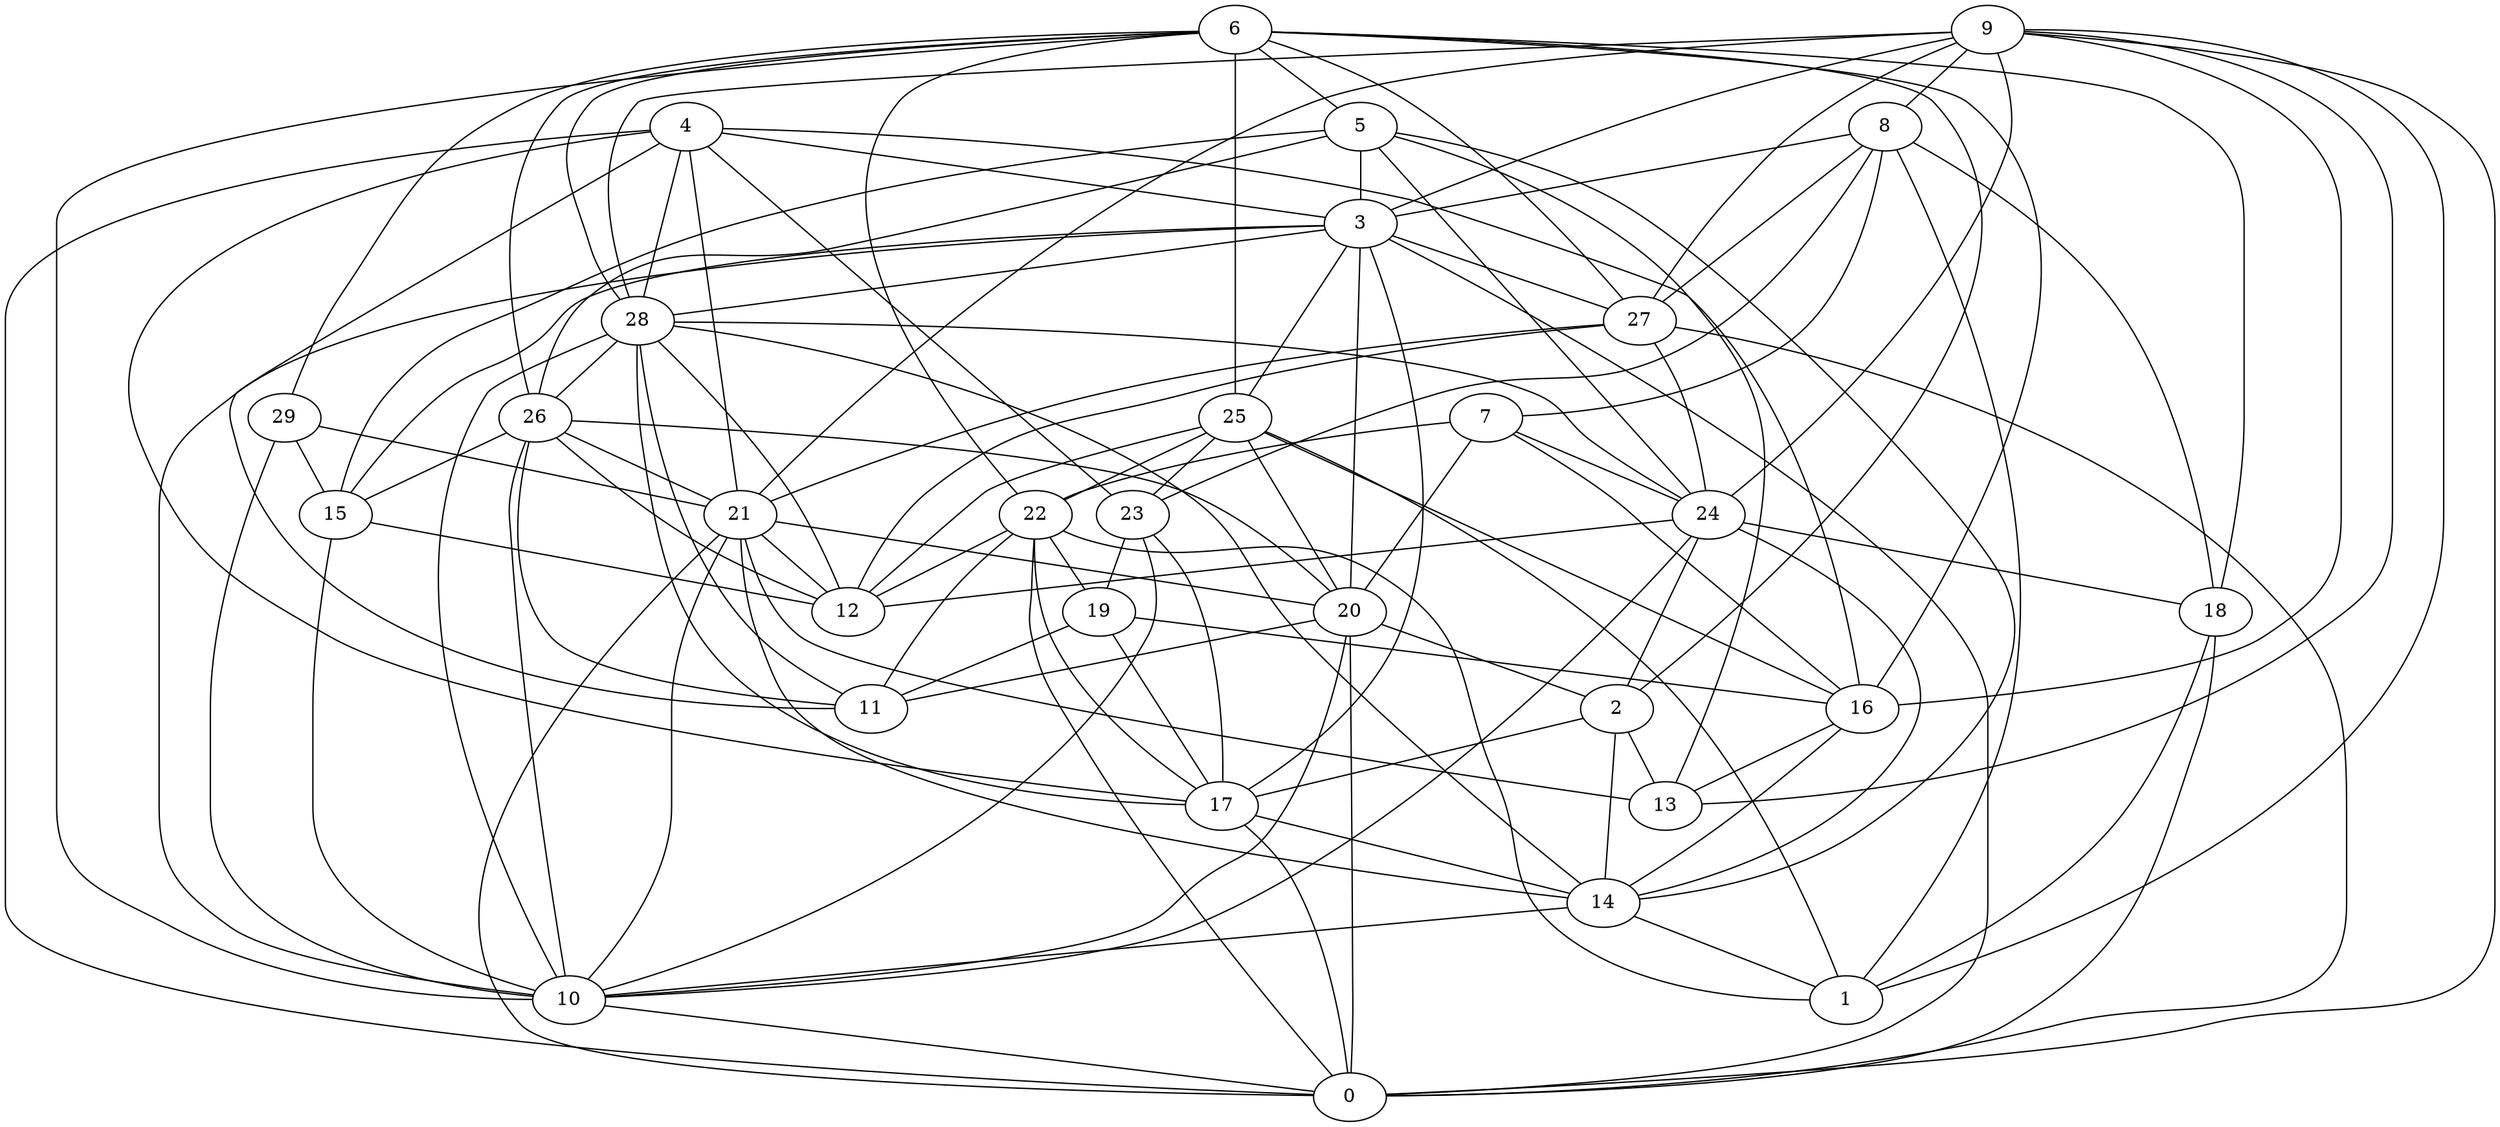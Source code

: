 digraph GG_graph {

subgraph G_graph {
edge [color = black]
"4" -> "16" [dir = none]
"4" -> "23" [dir = none]
"4" -> "3" [dir = none]
"4" -> "21" [dir = none]
"4" -> "11" [dir = none]
"4" -> "28" [dir = none]
"4" -> "17" [dir = none]
"22" -> "12" [dir = none]
"22" -> "17" [dir = none]
"22" -> "1" [dir = none]
"22" -> "19" [dir = none]
"9" -> "8" [dir = none]
"9" -> "16" [dir = none]
"9" -> "27" [dir = none]
"9" -> "28" [dir = none]
"9" -> "3" [dir = none]
"9" -> "13" [dir = none]
"26" -> "20" [dir = none]
"26" -> "11" [dir = none]
"26" -> "21" [dir = none]
"26" -> "10" [dir = none]
"26" -> "15" [dir = none]
"14" -> "10" [dir = none]
"15" -> "10" [dir = none]
"15" -> "12" [dir = none]
"29" -> "10" [dir = none]
"29" -> "15" [dir = none]
"29" -> "21" [dir = none]
"27" -> "0" [dir = none]
"27" -> "21" [dir = none]
"27" -> "24" [dir = none]
"27" -> "12" [dir = none]
"17" -> "0" [dir = none]
"17" -> "14" [dir = none]
"28" -> "14" [dir = none]
"28" -> "17" [dir = none]
"28" -> "12" [dir = none]
"28" -> "26" [dir = none]
"28" -> "10" [dir = none]
"28" -> "11" [dir = none]
"28" -> "24" [dir = none]
"10" -> "0" [dir = none]
"7" -> "22" [dir = none]
"7" -> "24" [dir = none]
"7" -> "20" [dir = none]
"23" -> "19" [dir = none]
"23" -> "10" [dir = none]
"21" -> "13" [dir = none]
"21" -> "0" [dir = none]
"21" -> "10" [dir = none]
"21" -> "12" [dir = none]
"21" -> "20" [dir = none]
"21" -> "14" [dir = none]
"20" -> "10" [dir = none]
"20" -> "0" [dir = none]
"20" -> "2" [dir = none]
"24" -> "2" [dir = none]
"24" -> "12" [dir = none]
"24" -> "10" [dir = none]
"16" -> "14" [dir = none]
"25" -> "16" [dir = none]
"25" -> "1" [dir = none]
"25" -> "22" [dir = none]
"25" -> "23" [dir = none]
"25" -> "12" [dir = none]
"2" -> "13" [dir = none]
"3" -> "20" [dir = none]
"3" -> "10" [dir = none]
"3" -> "27" [dir = none]
"3" -> "25" [dir = none]
"6" -> "22" [dir = none]
"6" -> "26" [dir = none]
"6" -> "10" [dir = none]
"6" -> "29" [dir = none]
"6" -> "18" [dir = none]
"19" -> "16" [dir = none]
"5" -> "15" [dir = none]
"5" -> "13" [dir = none]
"5" -> "26" [dir = none]
"5" -> "3" [dir = none]
"18" -> "1" [dir = none]
"18" -> "0" [dir = none]
"8" -> "23" [dir = none]
"8" -> "7" [dir = none]
"8" -> "18" [dir = none]
"8" -> "3" [dir = none]
"8" -> "27" [dir = none]
"6" -> "27" [dir = none]
"4" -> "0" [dir = none]
"6" -> "5" [dir = none]
"6" -> "2" [dir = none]
"20" -> "11" [dir = none]
"19" -> "17" [dir = none]
"5" -> "24" [dir = none]
"2" -> "17" [dir = none]
"6" -> "28" [dir = none]
"6" -> "25" [dir = none]
"16" -> "13" [dir = none]
"23" -> "17" [dir = none]
"19" -> "11" [dir = none]
"9" -> "0" [dir = none]
"24" -> "14" [dir = none]
"9" -> "21" [dir = none]
"3" -> "17" [dir = none]
"26" -> "12" [dir = none]
"3" -> "15" [dir = none]
"6" -> "16" [dir = none]
"2" -> "14" [dir = none]
"7" -> "16" [dir = none]
"22" -> "0" [dir = none]
"24" -> "18" [dir = none]
"22" -> "11" [dir = none]
"14" -> "1" [dir = none]
"9" -> "1" [dir = none]
"5" -> "14" [dir = none]
"25" -> "20" [dir = none]
"3" -> "0" [dir = none]
"8" -> "1" [dir = none]
"3" -> "28" [dir = none]
"9" -> "24" [dir = none]
}

}
